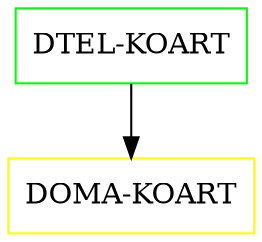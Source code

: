 digraph G {
  "DTEL-KOART" [shape=box,color=green];
  "DOMA-KOART" [shape=box,color=yellow,URL="./DOMA_KOART.html"];
  "DTEL-KOART" -> "DOMA-KOART";
}
